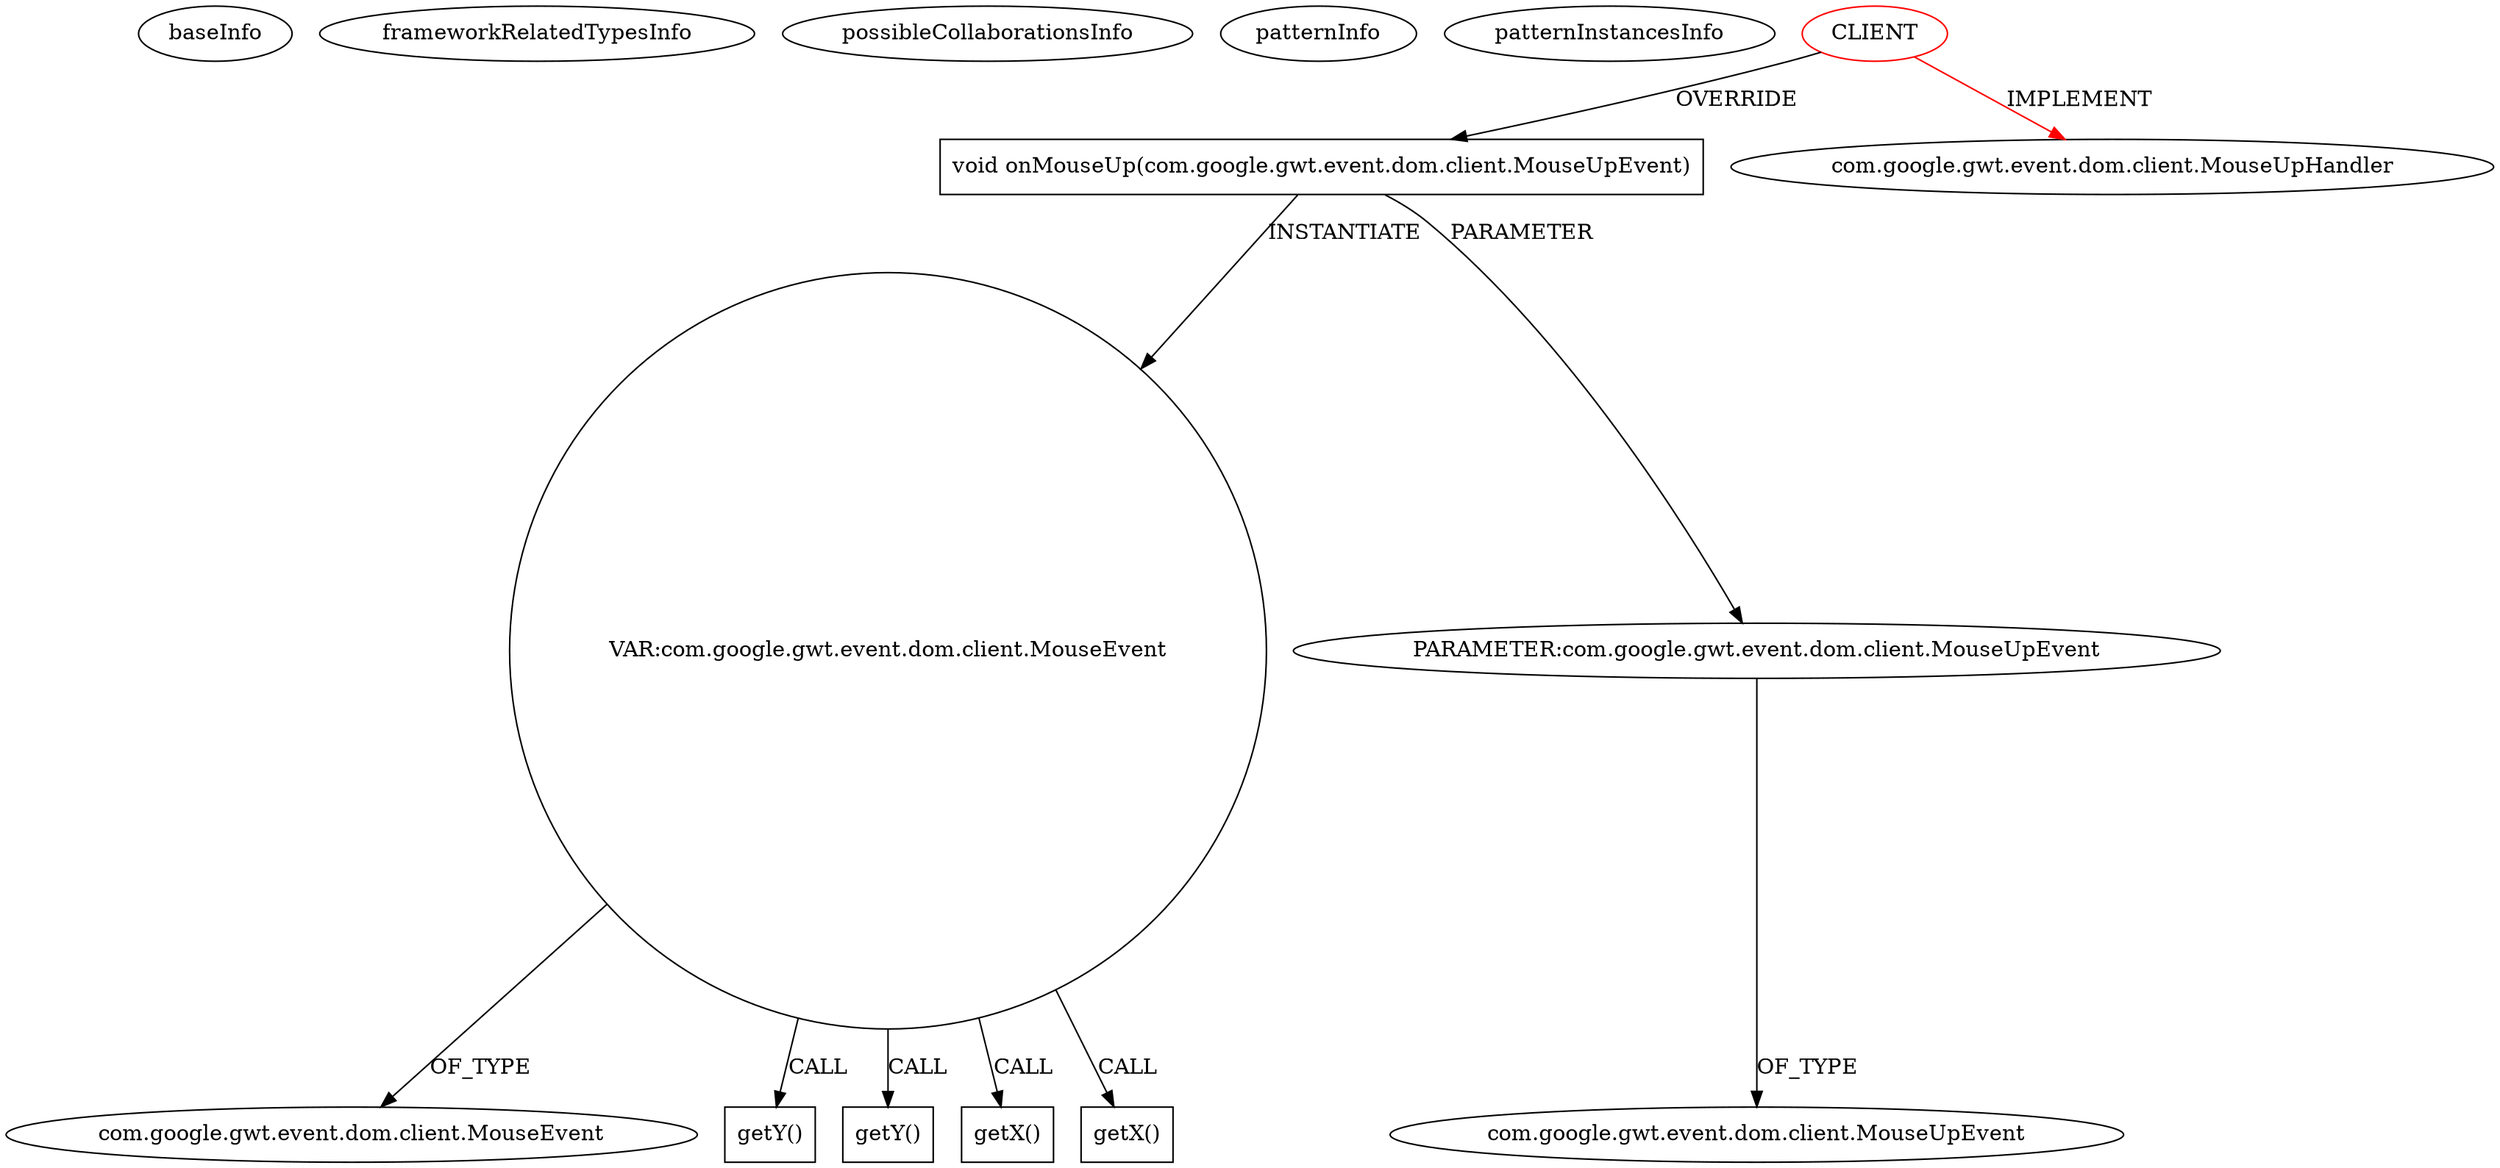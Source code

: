 digraph {
baseInfo[graphId=645,category="pattern",isAnonymous=false,possibleRelation=false]
frameworkRelatedTypesInfo[0="com.google.gwt.event.dom.client.MouseUpHandler"]
possibleCollaborationsInfo[]
patternInfo[frequency=2.0,patternRootClient=0]
patternInstancesInfo[0="papog-grumo~/papog-grumo/grumo-master/src/com/spacepirates/grumo/client/GraphCanvas.java~MouseKeyHandler~4278",1="betacraft-RdpGwtClient~/betacraft-RdpGwtClient/RdpGwtClient-master/src/com/droidcloud/viewer/client/Input.java~RDesktopMouseUpHandler~830"]
7[label="com.google.gwt.event.dom.client.MouseEvent",vertexType="FRAMEWORK_CLASS_TYPE",isFrameworkType=false]
5[label="VAR:com.google.gwt.event.dom.client.MouseEvent",vertexType="VARIABLE_EXPRESION",isFrameworkType=false,shape=circle]
2[label="void onMouseUp(com.google.gwt.event.dom.client.MouseUpEvent)",vertexType="OVERRIDING_METHOD_DECLARATION",isFrameworkType=false,shape=box]
11[label="getY()",vertexType="INSIDE_CALL",isFrameworkType=false,shape=box]
17[label="getY()",vertexType="INSIDE_CALL",isFrameworkType=false,shape=box]
0[label="CLIENT",vertexType="ROOT_CLIENT_CLASS_DECLARATION",isFrameworkType=false,color=red]
1[label="com.google.gwt.event.dom.client.MouseUpHandler",vertexType="FRAMEWORK_INTERFACE_TYPE",isFrameworkType=false]
3[label="PARAMETER:com.google.gwt.event.dom.client.MouseUpEvent",vertexType="PARAMETER_DECLARATION",isFrameworkType=false]
4[label="com.google.gwt.event.dom.client.MouseUpEvent",vertexType="FRAMEWORK_CLASS_TYPE",isFrameworkType=false]
9[label="getX()",vertexType="INSIDE_CALL",isFrameworkType=false,shape=box]
15[label="getX()",vertexType="INSIDE_CALL",isFrameworkType=false,shape=box]
0->1[label="IMPLEMENT",color=red]
3->4[label="OF_TYPE"]
5->7[label="OF_TYPE"]
5->11[label="CALL"]
2->5[label="INSTANTIATE"]
5->9[label="CALL"]
5->17[label="CALL"]
5->15[label="CALL"]
0->2[label="OVERRIDE"]
2->3[label="PARAMETER"]
}
